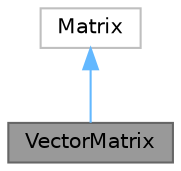 digraph "VectorMatrix"
{
 // LATEX_PDF_SIZE
  bgcolor="transparent";
  edge [fontname=Helvetica,fontsize=10,labelfontname=Helvetica,labelfontsize=10];
  node [fontname=Helvetica,fontsize=10,shape=box,height=0.2,width=0.4];
  Node1 [id="Node000001",label="VectorMatrix",height=0.2,width=0.4,color="gray40", fillcolor="grey60", style="filled", fontcolor="black",tooltip="An efficient implementation of a dynamically-allocated 1D array."];
  Node2 -> Node1 [id="edge1_Node000001_Node000002",dir="back",color="steelblue1",style="solid",tooltip=" "];
  Node2 [id="Node000002",label="Matrix",height=0.2,width=0.4,color="grey75", fillcolor="white", style="filled",URL="$class_matrix.html",tooltip=" "];
}
